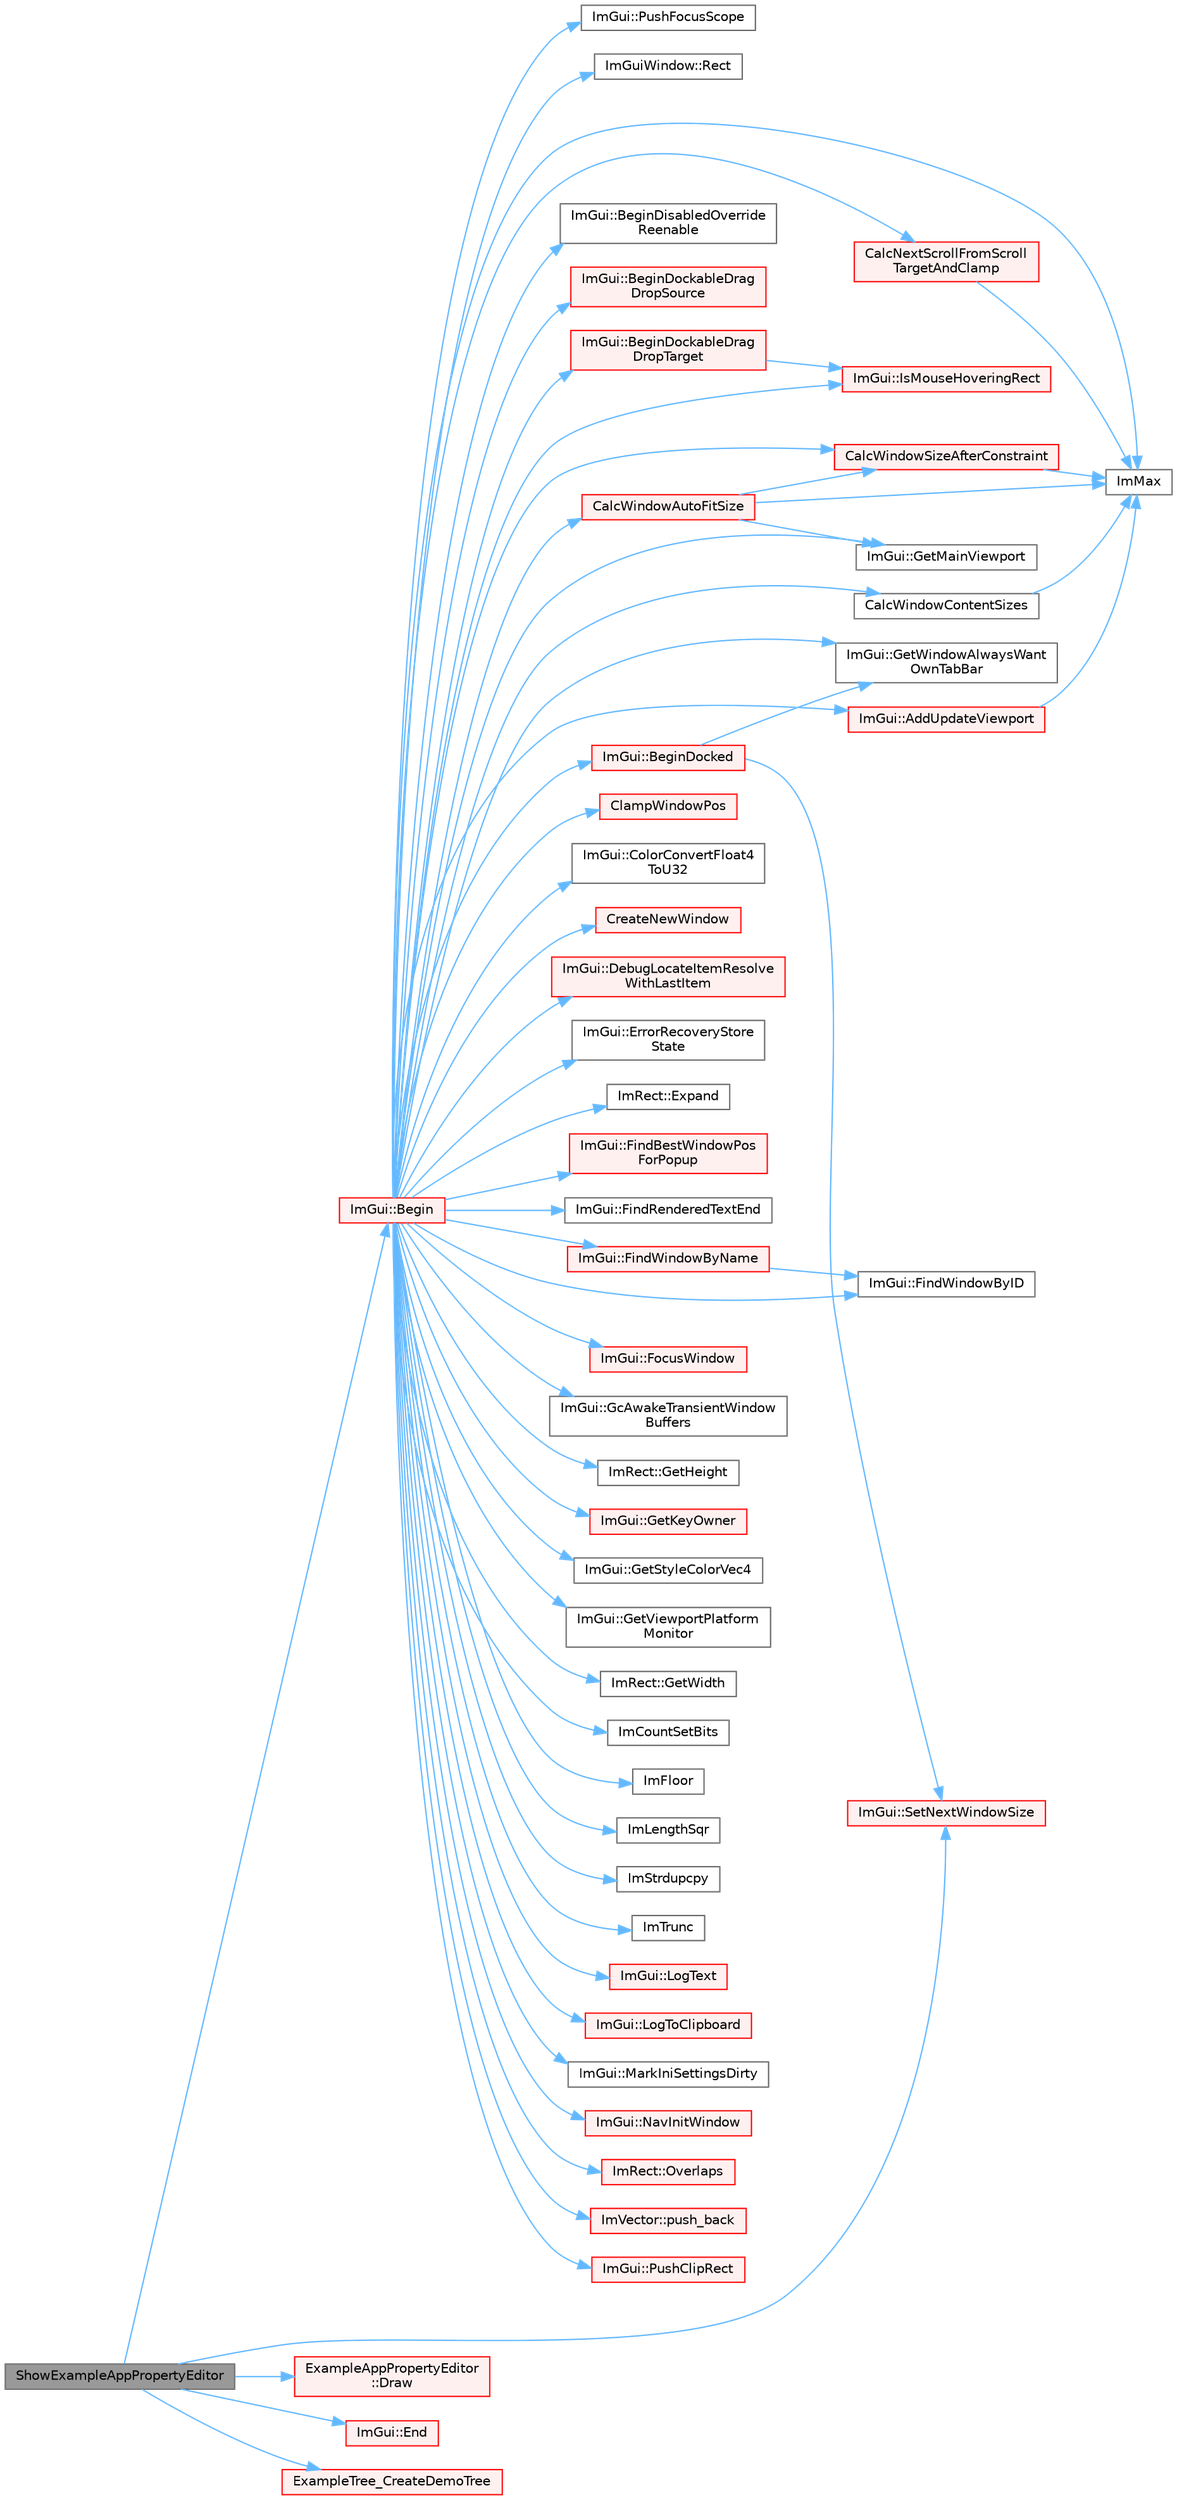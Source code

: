 digraph "ShowExampleAppPropertyEditor"
{
 // LATEX_PDF_SIZE
  bgcolor="transparent";
  edge [fontname=Helvetica,fontsize=10,labelfontname=Helvetica,labelfontsize=10];
  node [fontname=Helvetica,fontsize=10,shape=box,height=0.2,width=0.4];
  rankdir="LR";
  Node1 [id="Node000001",label="ShowExampleAppPropertyEditor",height=0.2,width=0.4,color="gray40", fillcolor="grey60", style="filled", fontcolor="black",tooltip=" "];
  Node1 -> Node2 [id="edge61_Node000001_Node000002",color="steelblue1",style="solid",tooltip=" "];
  Node2 [id="Node000002",label="ImGui::Begin",height=0.2,width=0.4,color="red", fillcolor="#FFF0F0", style="filled",URL="$namespace_im_gui.html#a581e58db0bc930bafa4a5d23093a2b99",tooltip=" "];
  Node2 -> Node3 [id="edge62_Node000002_Node000003",color="steelblue1",style="solid",tooltip=" "];
  Node3 [id="Node000003",label="ImGui::AddUpdateViewport",height=0.2,width=0.4,color="red", fillcolor="#FFF0F0", style="filled",URL="$namespace_im_gui.html#ada58e5d3e2efc3cef60f213d771408d8",tooltip=" "];
  Node3 -> Node5 [id="edge63_Node000003_Node000005",color="steelblue1",style="solid",tooltip=" "];
  Node5 [id="Node000005",label="ImMax",height=0.2,width=0.4,color="grey40", fillcolor="white", style="filled",URL="$imgui__internal_8h.html#a7667efd95147d0422f140917c71a9226",tooltip=" "];
  Node2 -> Node19 [id="edge64_Node000002_Node000019",color="steelblue1",style="solid",tooltip=" "];
  Node19 [id="Node000019",label="ImGui::BeginDisabledOverride\lReenable",height=0.2,width=0.4,color="grey40", fillcolor="white", style="filled",URL="$namespace_im_gui.html#a26b36756e219b7129f894e1c2feb17a8",tooltip=" "];
  Node2 -> Node20 [id="edge65_Node000002_Node000020",color="steelblue1",style="solid",tooltip=" "];
  Node20 [id="Node000020",label="ImGui::BeginDockableDrag\lDropSource",height=0.2,width=0.4,color="red", fillcolor="#FFF0F0", style="filled",URL="$namespace_im_gui.html#a7a435b1565d4884e42a5ee5667f21a1f",tooltip=" "];
  Node2 -> Node370 [id="edge66_Node000002_Node000370",color="steelblue1",style="solid",tooltip=" "];
  Node370 [id="Node000370",label="ImGui::BeginDockableDrag\lDropTarget",height=0.2,width=0.4,color="red", fillcolor="#FFF0F0", style="filled",URL="$namespace_im_gui.html#a1725ff3becdb963b97c16d69d4c9f308",tooltip=" "];
  Node370 -> Node77 [id="edge67_Node000370_Node000077",color="steelblue1",style="solid",tooltip=" "];
  Node77 [id="Node000077",label="ImGui::IsMouseHoveringRect",height=0.2,width=0.4,color="red", fillcolor="#FFF0F0", style="filled",URL="$namespace_im_gui.html#ae0b8ea0e06c457316d6aed6c5b2a1c25",tooltip=" "];
  Node2 -> Node414 [id="edge68_Node000002_Node000414",color="steelblue1",style="solid",tooltip=" "];
  Node414 [id="Node000414",label="ImGui::BeginDocked",height=0.2,width=0.4,color="red", fillcolor="#FFF0F0", style="filled",URL="$namespace_im_gui.html#a627bb85e7c0ab597360f63719bfb1e55",tooltip=" "];
  Node414 -> Node458 [id="edge69_Node000414_Node000458",color="steelblue1",style="solid",tooltip=" "];
  Node458 [id="Node000458",label="ImGui::GetWindowAlwaysWant\lOwnTabBar",height=0.2,width=0.4,color="grey40", fillcolor="white", style="filled",URL="$namespace_im_gui.html#ae1208499040a30ab6dfd30ca0d14fbc2",tooltip=" "];
  Node414 -> Node459 [id="edge70_Node000414_Node000459",color="steelblue1",style="solid",tooltip=" "];
  Node459 [id="Node000459",label="ImGui::SetNextWindowSize",height=0.2,width=0.4,color="red", fillcolor="#FFF0F0", style="filled",URL="$namespace_im_gui.html#ab33717bb71ef5e393ae18656fc6b229d",tooltip=" "];
  Node2 -> Node262 [id="edge71_Node000002_Node000262",color="steelblue1",style="solid",tooltip=" "];
  Node262 [id="Node000262",label="CalcNextScrollFromScroll\lTargetAndClamp",height=0.2,width=0.4,color="red", fillcolor="#FFF0F0", style="filled",URL="$imgui_8cpp.html#a07abb80a54115cb5cf9da03351e29533",tooltip=" "];
  Node262 -> Node5 [id="edge72_Node000262_Node000005",color="steelblue1",style="solid",tooltip=" "];
  Node2 -> Node238 [id="edge73_Node000002_Node000238",color="steelblue1",style="solid",tooltip=" "];
  Node238 [id="Node000238",label="CalcWindowAutoFitSize",height=0.2,width=0.4,color="red", fillcolor="#FFF0F0", style="filled",URL="$imgui_8cpp.html#acbe6338daf87dc6ab636f02f1367eb41",tooltip=" "];
  Node238 -> Node241 [id="edge74_Node000238_Node000241",color="steelblue1",style="solid",tooltip=" "];
  Node241 [id="Node000241",label="CalcWindowSizeAfterConstraint",height=0.2,width=0.4,color="red", fillcolor="#FFF0F0", style="filled",URL="$imgui_8cpp.html#a0c4618a6985c33c4936f1d9f1c7b26b4",tooltip=" "];
  Node241 -> Node5 [id="edge75_Node000241_Node000005",color="steelblue1",style="solid",tooltip=" "];
  Node238 -> Node242 [id="edge76_Node000238_Node000242",color="steelblue1",style="solid",tooltip=" "];
  Node242 [id="Node000242",label="ImGui::GetMainViewport",height=0.2,width=0.4,color="grey40", fillcolor="white", style="filled",URL="$namespace_im_gui.html#a7bf620af1d66ee7d7b06701894d23e60",tooltip=" "];
  Node238 -> Node5 [id="edge77_Node000238_Node000005",color="steelblue1",style="solid",tooltip=" "];
  Node2 -> Node243 [id="edge78_Node000002_Node000243",color="steelblue1",style="solid",tooltip=" "];
  Node243 [id="Node000243",label="CalcWindowContentSizes",height=0.2,width=0.4,color="grey40", fillcolor="white", style="filled",URL="$imgui_8cpp.html#a6eddef51b4880a9f1dca88837f71fc6e",tooltip=" "];
  Node243 -> Node5 [id="edge79_Node000243_Node000005",color="steelblue1",style="solid",tooltip=" "];
  Node2 -> Node241 [id="edge80_Node000002_Node000241",color="steelblue1",style="solid",tooltip=" "];
  Node2 -> Node460 [id="edge81_Node000002_Node000460",color="steelblue1",style="solid",tooltip=" "];
  Node460 [id="Node000460",label="ClampWindowPos",height=0.2,width=0.4,color="red", fillcolor="#FFF0F0", style="filled",URL="$imgui_8cpp.html#a27b88f27774c413d5578ab6a3f989872",tooltip=" "];
  Node2 -> Node89 [id="edge82_Node000002_Node000089",color="steelblue1",style="solid",tooltip=" "];
  Node89 [id="Node000089",label="ImGui::ColorConvertFloat4\lToU32",height=0.2,width=0.4,color="grey40", fillcolor="white", style="filled",URL="$namespace_im_gui.html#abe2691de0b1a71c774ab24cc91564a94",tooltip=" "];
  Node2 -> Node461 [id="edge83_Node000002_Node000461",color="steelblue1",style="solid",tooltip=" "];
  Node461 [id="Node000461",label="CreateNewWindow",height=0.2,width=0.4,color="red", fillcolor="#FFF0F0", style="filled",URL="$imgui_8cpp.html#a3c92847eb67e7138e6f9af0ee66d3b33",tooltip=" "];
  Node2 -> Node111 [id="edge84_Node000002_Node000111",color="steelblue1",style="solid",tooltip=" "];
  Node111 [id="Node000111",label="ImGui::DebugLocateItemResolve\lWithLastItem",height=0.2,width=0.4,color="red", fillcolor="#FFF0F0", style="filled",URL="$namespace_im_gui.html#ae8ab0d7dfc90af8e82db3ed9e7829219",tooltip=" "];
  Node2 -> Node467 [id="edge85_Node000002_Node000467",color="steelblue1",style="solid",tooltip=" "];
  Node467 [id="Node000467",label="ImGui::ErrorRecoveryStore\lState",height=0.2,width=0.4,color="grey40", fillcolor="white", style="filled",URL="$namespace_im_gui.html#ac961d81019f580ffaec6b8857635a348",tooltip=" "];
  Node2 -> Node192 [id="edge86_Node000002_Node000192",color="steelblue1",style="solid",tooltip=" "];
  Node192 [id="Node000192",label="ImRect::Expand",height=0.2,width=0.4,color="grey40", fillcolor="white", style="filled",URL="$struct_im_rect.html#af33a7424c3341d08acd69da30c27c753",tooltip=" "];
  Node2 -> Node468 [id="edge87_Node000002_Node000468",color="steelblue1",style="solid",tooltip=" "];
  Node468 [id="Node000468",label="ImGui::FindBestWindowPos\lForPopup",height=0.2,width=0.4,color="red", fillcolor="#FFF0F0", style="filled",URL="$namespace_im_gui.html#a310ff87cbe678e2c632bf1f5577a7fbd",tooltip=" "];
  Node2 -> Node147 [id="edge88_Node000002_Node000147",color="steelblue1",style="solid",tooltip=" "];
  Node147 [id="Node000147",label="ImGui::FindRenderedTextEnd",height=0.2,width=0.4,color="grey40", fillcolor="white", style="filled",URL="$namespace_im_gui.html#a7671e1dbc803a31b06081b52a771d83f",tooltip=" "];
  Node2 -> Node247 [id="edge89_Node000002_Node000247",color="steelblue1",style="solid",tooltip=" "];
  Node247 [id="Node000247",label="ImGui::FindWindowByID",height=0.2,width=0.4,color="grey40", fillcolor="white", style="filled",URL="$namespace_im_gui.html#a82204d8800dc3a072ddbcbd2aecc48ac",tooltip=" "];
  Node2 -> Node246 [id="edge90_Node000002_Node000246",color="steelblue1",style="solid",tooltip=" "];
  Node246 [id="Node000246",label="ImGui::FindWindowByName",height=0.2,width=0.4,color="red", fillcolor="#FFF0F0", style="filled",URL="$namespace_im_gui.html#abca25f22c02e73d5eb2e9c72c4557813",tooltip=" "];
  Node246 -> Node247 [id="edge91_Node000246_Node000247",color="steelblue1",style="solid",tooltip=" "];
  Node2 -> Node31 [id="edge92_Node000002_Node000031",color="steelblue1",style="solid",tooltip=" "];
  Node31 [id="Node000031",label="ImGui::FocusWindow",height=0.2,width=0.4,color="red", fillcolor="#FFF0F0", style="filled",URL="$namespace_im_gui.html#a27aa6f2f3aa11778c6d023b1b223f262",tooltip=" "];
  Node2 -> Node469 [id="edge93_Node000002_Node000469",color="steelblue1",style="solid",tooltip=" "];
  Node469 [id="Node000469",label="ImGui::GcAwakeTransientWindow\lBuffers",height=0.2,width=0.4,color="grey40", fillcolor="white", style="filled",URL="$namespace_im_gui.html#ad70feca33961fb47a8074074a8da2f80",tooltip=" "];
  Node2 -> Node13 [id="edge94_Node000002_Node000013",color="steelblue1",style="solid",tooltip=" "];
  Node13 [id="Node000013",label="ImRect::GetHeight",height=0.2,width=0.4,color="grey40", fillcolor="white", style="filled",URL="$struct_im_rect.html#a748d8ae9cb26508951ec6e2f2df0625b",tooltip=" "];
  Node2 -> Node470 [id="edge95_Node000002_Node000470",color="steelblue1",style="solid",tooltip=" "];
  Node470 [id="Node000470",label="ImGui::GetKeyOwner",height=0.2,width=0.4,color="red", fillcolor="#FFF0F0", style="filled",URL="$namespace_im_gui.html#a3976abb319f95d75fe9f6866f9956701",tooltip=" "];
  Node2 -> Node242 [id="edge96_Node000002_Node000242",color="steelblue1",style="solid",tooltip=" "];
  Node2 -> Node471 [id="edge97_Node000002_Node000471",color="steelblue1",style="solid",tooltip=" "];
  Node471 [id="Node000471",label="ImGui::GetStyleColorVec4",height=0.2,width=0.4,color="grey40", fillcolor="white", style="filled",URL="$namespace_im_gui.html#ad838e580972e2c4b3da2b0f60754b662",tooltip=" "];
  Node2 -> Node451 [id="edge98_Node000002_Node000451",color="steelblue1",style="solid",tooltip=" "];
  Node451 [id="Node000451",label="ImGui::GetViewportPlatform\lMonitor",height=0.2,width=0.4,color="grey40", fillcolor="white", style="filled",URL="$namespace_im_gui.html#a2f6bbca8b37a24999b5d04caa77ea6fd",tooltip=" "];
  Node2 -> Node14 [id="edge99_Node000002_Node000014",color="steelblue1",style="solid",tooltip=" "];
  Node14 [id="Node000014",label="ImRect::GetWidth",height=0.2,width=0.4,color="grey40", fillcolor="white", style="filled",URL="$struct_im_rect.html#afa75cb8491f20901c96166d17dcddac4",tooltip=" "];
  Node2 -> Node458 [id="edge100_Node000002_Node000458",color="steelblue1",style="solid",tooltip=" "];
  Node2 -> Node472 [id="edge101_Node000002_Node000472",color="steelblue1",style="solid",tooltip=" "];
  Node472 [id="Node000472",label="ImCountSetBits",height=0.2,width=0.4,color="grey40", fillcolor="white", style="filled",URL="$imgui__internal_8h.html#aacb58e1a4fda4df9644238d9679d1173",tooltip=" "];
  Node2 -> Node186 [id="edge102_Node000002_Node000186",color="steelblue1",style="solid",tooltip=" "];
  Node186 [id="Node000186",label="ImFloor",height=0.2,width=0.4,color="grey40", fillcolor="white", style="filled",URL="$imgui__internal_8h.html#a51a84b6be21807818b857a8565d97912",tooltip=" "];
  Node2 -> Node403 [id="edge103_Node000002_Node000403",color="steelblue1",style="solid",tooltip=" "];
  Node403 [id="Node000403",label="ImLengthSqr",height=0.2,width=0.4,color="grey40", fillcolor="white", style="filled",URL="$imgui__internal_8h.html#a2fa5cb39358b9b4b5fbe3750e648e19e",tooltip=" "];
  Node2 -> Node5 [id="edge104_Node000002_Node000005",color="steelblue1",style="solid",tooltip=" "];
  Node2 -> Node473 [id="edge105_Node000002_Node000473",color="steelblue1",style="solid",tooltip=" "];
  Node473 [id="Node000473",label="ImStrdupcpy",height=0.2,width=0.4,color="grey40", fillcolor="white", style="filled",URL="$imgui_8cpp.html#a06300f2f0f0cd710841ac9e7ef771354",tooltip=" "];
  Node2 -> Node97 [id="edge106_Node000002_Node000097",color="steelblue1",style="solid",tooltip=" "];
  Node97 [id="Node000097",label="ImTrunc",height=0.2,width=0.4,color="grey40", fillcolor="white", style="filled",URL="$imgui__internal_8h.html#a34870cae27ccd450c17ec3d3910b2da4",tooltip=" "];
  Node2 -> Node77 [id="edge107_Node000002_Node000077",color="steelblue1",style="solid",tooltip=" "];
  Node2 -> Node271 [id="edge108_Node000002_Node000271",color="steelblue1",style="solid",tooltip=" "];
  Node271 [id="Node000271",label="ImGui::LogText",height=0.2,width=0.4,color="red", fillcolor="#FFF0F0", style="filled",URL="$namespace_im_gui.html#aa548475d8f771ab6524d73d900a41198",tooltip=" "];
  Node2 -> Node474 [id="edge109_Node000002_Node000474",color="steelblue1",style="solid",tooltip=" "];
  Node474 [id="Node000474",label="ImGui::LogToClipboard",height=0.2,width=0.4,color="red", fillcolor="#FFF0F0", style="filled",URL="$namespace_im_gui.html#a70e12f01ecb65747c9a70b73555b6ec1",tooltip=" "];
  Node2 -> Node215 [id="edge110_Node000002_Node000215",color="steelblue1",style="solid",tooltip=" "];
  Node215 [id="Node000215",label="ImGui::MarkIniSettingsDirty",height=0.2,width=0.4,color="grey40", fillcolor="white", style="filled",URL="$namespace_im_gui.html#aee9b660c1d6786c00fc47c71c66eb1eb",tooltip=" "];
  Node2 -> Node476 [id="edge111_Node000002_Node000476",color="steelblue1",style="solid",tooltip=" "];
  Node476 [id="Node000476",label="ImGui::NavInitWindow",height=0.2,width=0.4,color="red", fillcolor="#FFF0F0", style="filled",URL="$namespace_im_gui.html#ae46a79d836c4b223c7030ea432e3ec15",tooltip=" "];
  Node2 -> Node151 [id="edge112_Node000002_Node000151",color="steelblue1",style="solid",tooltip=" "];
  Node151 [id="Node000151",label="ImRect::Overlaps",height=0.2,width=0.4,color="red", fillcolor="#FFF0F0", style="filled",URL="$struct_im_rect.html#a0af3bade3781e5e7c6afdf71ccfb0d43",tooltip=" "];
  Node2 -> Node98 [id="edge113_Node000002_Node000098",color="steelblue1",style="solid",tooltip=" "];
  Node98 [id="Node000098",label="ImVector::push_back",height=0.2,width=0.4,color="red", fillcolor="#FFF0F0", style="filled",URL="$struct_im_vector.html#aab5df48e0711a48bd12f3206e08c4108",tooltip=" "];
  Node2 -> Node103 [id="edge114_Node000002_Node000103",color="steelblue1",style="solid",tooltip=" "];
  Node103 [id="Node000103",label="ImGui::PushClipRect",height=0.2,width=0.4,color="red", fillcolor="#FFF0F0", style="filled",URL="$namespace_im_gui.html#a11c8bd8676e1281e15b24c9615b6904a",tooltip=" "];
  Node2 -> Node477 [id="edge115_Node000002_Node000477",color="steelblue1",style="solid",tooltip=" "];
  Node477 [id="Node000477",label="ImGui::PushFocusScope",height=0.2,width=0.4,color="grey40", fillcolor="white", style="filled",URL="$namespace_im_gui.html#ad10256d914b625cea7494b26c77b84ec",tooltip=" "];
  Node2 -> Node298 [id="edge116_Node000002_Node000298",color="steelblue1",style="solid",tooltip=" "];
  Node298 [id="Node000298",label="ImGuiWindow::Rect",height=0.2,width=0.4,color="grey40", fillcolor="white", style="filled",URL="$struct_im_gui_window.html#a147da28bf5d167cbe0a363c4a578dea1",tooltip=" "];
  Node1 -> Node515 [id="edge117_Node000001_Node000515",color="steelblue1",style="solid",tooltip=" "];
  Node515 [id="Node000515",label="ExampleAppPropertyEditor\l::Draw",height=0.2,width=0.4,color="red", fillcolor="#FFF0F0", style="filled",URL="$struct_example_app_property_editor.html#adfdfd135c8e210849d5ecbe4d4969813",tooltip=" "];
  Node1 -> Node84 [id="edge118_Node000001_Node000084",color="steelblue1",style="solid",tooltip=" "];
  Node84 [id="Node000084",label="ImGui::End",height=0.2,width=0.4,color="red", fillcolor="#FFF0F0", style="filled",URL="$namespace_im_gui.html#a5479d93794a004c67ceb6d13f37c8254",tooltip=" "];
  Node1 -> Node631 [id="edge119_Node000001_Node000631",color="steelblue1",style="solid",tooltip=" "];
  Node631 [id="Node000631",label="ExampleTree_CreateDemoTree",height=0.2,width=0.4,color="red", fillcolor="#FFF0F0", style="filled",URL="$imgui__demo_8cpp.html#a4352fb1bd32f44f4672fc9268872a67a",tooltip=" "];
  Node1 -> Node459 [id="edge120_Node000001_Node000459",color="steelblue1",style="solid",tooltip=" "];
}
